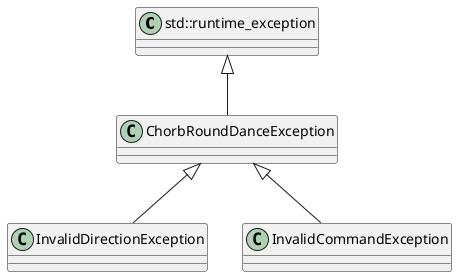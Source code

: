 @startuml

class std::runtime_exception

class ChorbRoundDanceException extends std::runtime_exception

class InvalidDirectionException extends ChorbRoundDanceException

class InvalidCommandException extends ChorbRoundDanceException

@enduml
